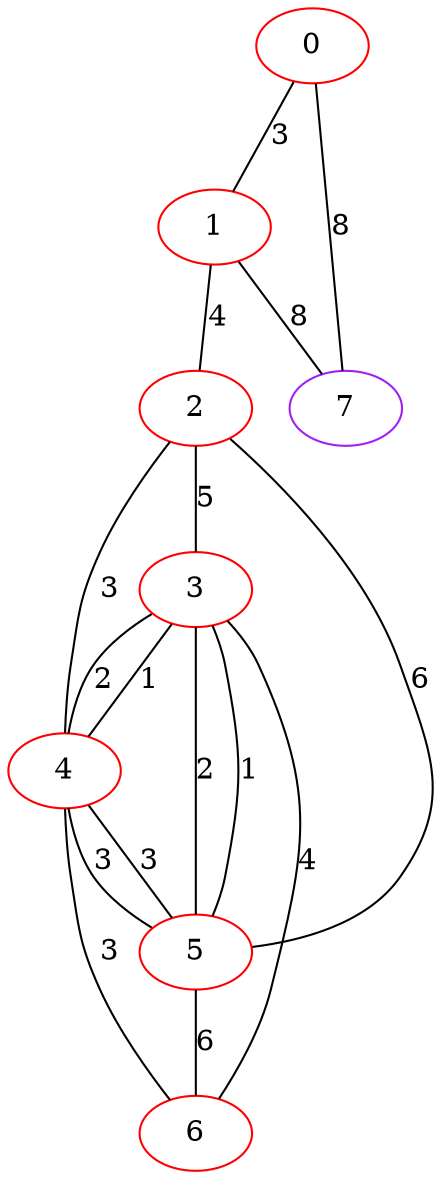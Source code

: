 graph "" {
0 [color=red, weight=1];
1 [color=red, weight=1];
2 [color=red, weight=1];
3 [color=red, weight=1];
4 [color=red, weight=1];
5 [color=red, weight=1];
6 [color=red, weight=1];
7 [color=purple, weight=4];
0 -- 1  [key=0, label=3];
0 -- 7  [key=0, label=8];
1 -- 2  [key=0, label=4];
1 -- 7  [key=0, label=8];
2 -- 3  [key=0, label=5];
2 -- 4  [key=0, label=3];
2 -- 5  [key=0, label=6];
3 -- 4  [key=0, label=1];
3 -- 4  [key=1, label=2];
3 -- 5  [key=0, label=2];
3 -- 5  [key=1, label=1];
3 -- 6  [key=0, label=4];
4 -- 5  [key=0, label=3];
4 -- 5  [key=1, label=3];
4 -- 6  [key=0, label=3];
5 -- 6  [key=0, label=6];
}
